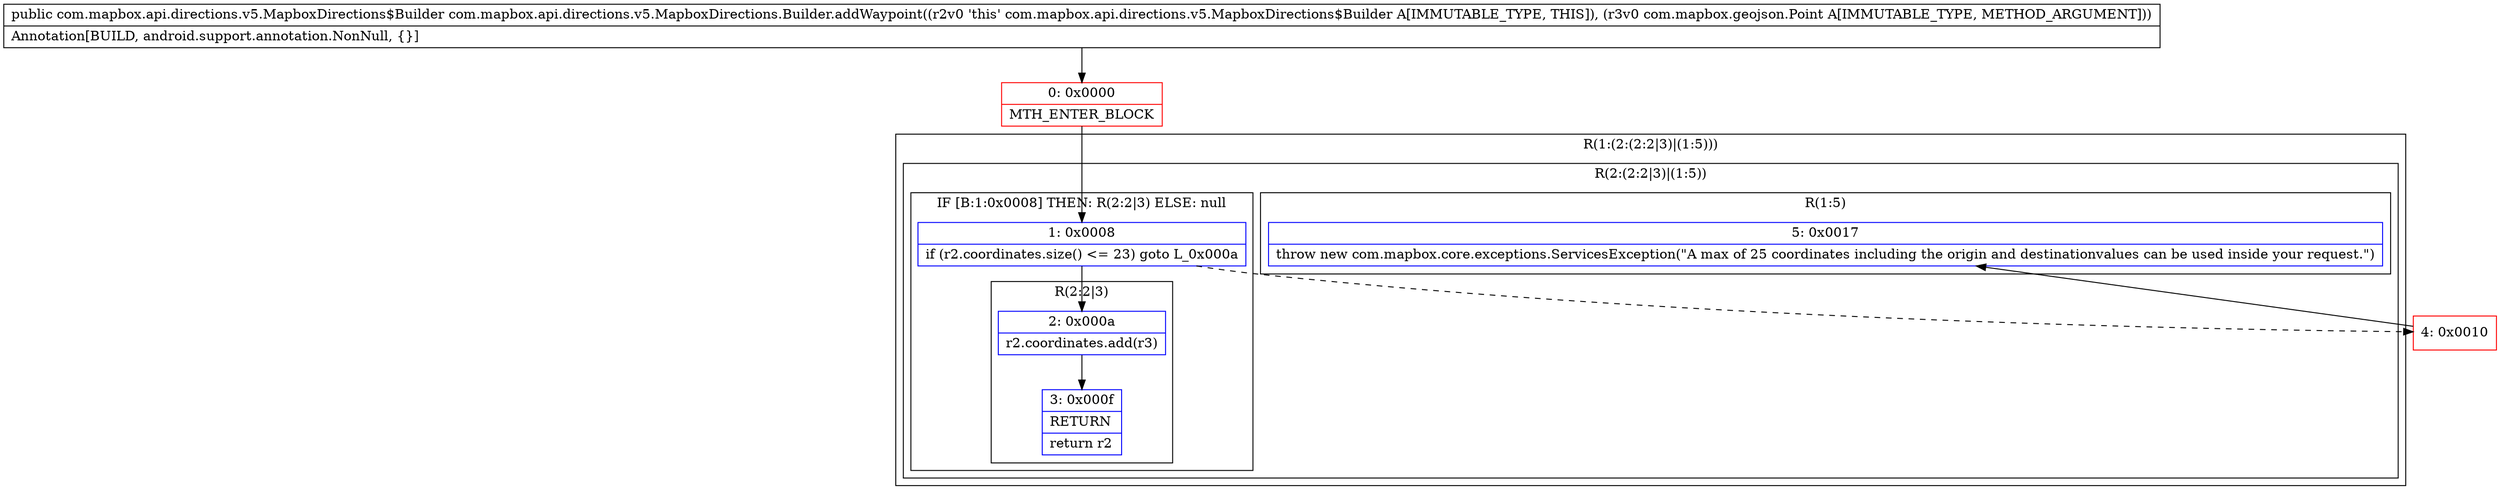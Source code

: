 digraph "CFG forcom.mapbox.api.directions.v5.MapboxDirections.Builder.addWaypoint(Lcom\/mapbox\/geojson\/Point;)Lcom\/mapbox\/api\/directions\/v5\/MapboxDirections$Builder;" {
subgraph cluster_Region_839830961 {
label = "R(1:(2:(2:2|3)|(1:5)))";
node [shape=record,color=blue];
subgraph cluster_Region_312949308 {
label = "R(2:(2:2|3)|(1:5))";
node [shape=record,color=blue];
subgraph cluster_IfRegion_928200685 {
label = "IF [B:1:0x0008] THEN: R(2:2|3) ELSE: null";
node [shape=record,color=blue];
Node_1 [shape=record,label="{1\:\ 0x0008|if (r2.coordinates.size() \<= 23) goto L_0x000a\l}"];
subgraph cluster_Region_90995591 {
label = "R(2:2|3)";
node [shape=record,color=blue];
Node_2 [shape=record,label="{2\:\ 0x000a|r2.coordinates.add(r3)\l}"];
Node_3 [shape=record,label="{3\:\ 0x000f|RETURN\l|return r2\l}"];
}
}
subgraph cluster_Region_1103842782 {
label = "R(1:5)";
node [shape=record,color=blue];
Node_5 [shape=record,label="{5\:\ 0x0017|throw new com.mapbox.core.exceptions.ServicesException(\"A max of 25 coordinates including the origin and destinationvalues can be used inside your request.\")\l}"];
}
}
}
Node_0 [shape=record,color=red,label="{0\:\ 0x0000|MTH_ENTER_BLOCK\l}"];
Node_4 [shape=record,color=red,label="{4\:\ 0x0010}"];
MethodNode[shape=record,label="{public com.mapbox.api.directions.v5.MapboxDirections$Builder com.mapbox.api.directions.v5.MapboxDirections.Builder.addWaypoint((r2v0 'this' com.mapbox.api.directions.v5.MapboxDirections$Builder A[IMMUTABLE_TYPE, THIS]), (r3v0 com.mapbox.geojson.Point A[IMMUTABLE_TYPE, METHOD_ARGUMENT]))  | Annotation[BUILD, android.support.annotation.NonNull, \{\}]\l}"];
MethodNode -> Node_0;
Node_1 -> Node_2;
Node_1 -> Node_4[style=dashed];
Node_2 -> Node_3;
Node_0 -> Node_1;
Node_4 -> Node_5;
}

